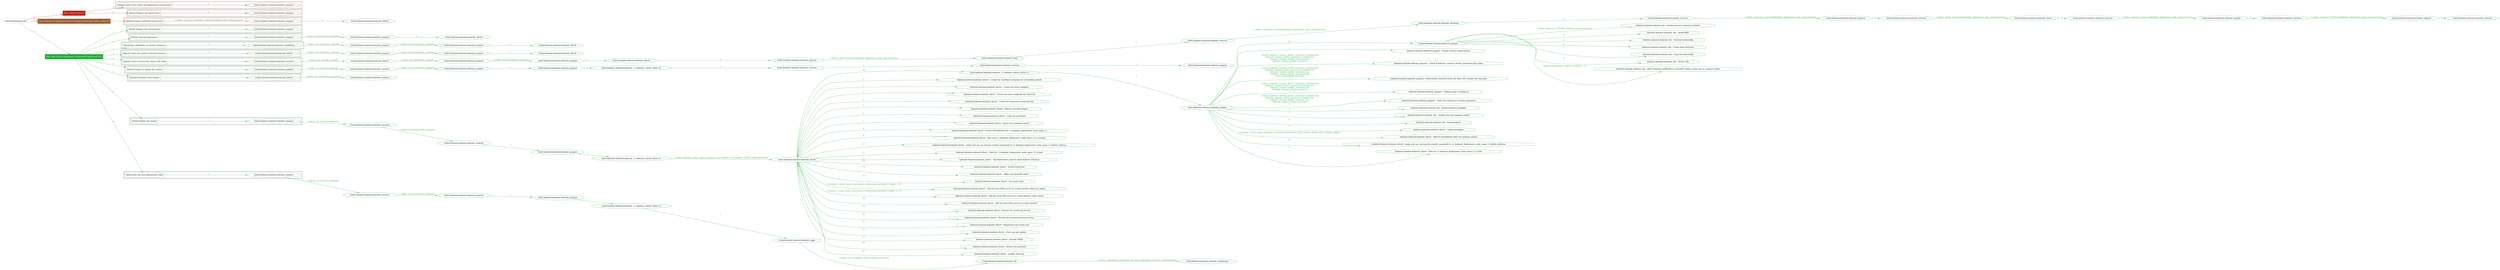 digraph {
	graph [concentrate=true ordering=in rankdir=LR ratio=fill]
	edge [esep=5 sep=10]
	"kubeinit/playbook.yml" [id=root_node style=dotted]
	play_fec32177 [label="Play: Initial setup (1)" color="#bf210d" fontcolor="#ffffff" id=play_fec32177 shape=box style=filled tooltip=localhost]
	"kubeinit/playbook.yml" -> play_fec32177 [label="1 " color="#bf210d" fontcolor="#bf210d" id=edge_d6b269b6 labeltooltip="1 " tooltip="1 "]
	subgraph "kubeinit.kubeinit.kubeinit_prepare" {
		role_dcf87081 [label="[role] kubeinit.kubeinit.kubeinit_prepare" color="#bf210d" id=role_dcf87081 tooltip="kubeinit.kubeinit.kubeinit_prepare"]
	}
	subgraph "kubeinit.kubeinit.kubeinit_prepare" {
		role_c071bcd5 [label="[role] kubeinit.kubeinit.kubeinit_prepare" color="#bf210d" id=role_c071bcd5 tooltip="kubeinit.kubeinit.kubeinit_prepare"]
	}
	subgraph "Play: Initial setup (1)" {
		play_fec32177 -> block_e82a4d57 [label=1 color="#bf210d" fontcolor="#bf210d" id=edge_3da50bbd labeltooltip=1 tooltip=1]
		subgraph cluster_block_e82a4d57 {
			block_e82a4d57 [label="[block] Gather facts about the deployment environment" color="#bf210d" id=block_e82a4d57 labeltooltip="Gather facts about the deployment environment" shape=box tooltip="Gather facts about the deployment environment"]
			block_e82a4d57 -> role_dcf87081 [label="1 " color="#bf210d" fontcolor="#bf210d" id=edge_268fb148 labeltooltip="1 " tooltip="1 "]
		}
		play_fec32177 -> block_7963c496 [label=2 color="#bf210d" fontcolor="#bf210d" id=edge_33f3e953 labeltooltip=2 tooltip=2]
		subgraph cluster_block_7963c496 {
			block_7963c496 [label="[block] Prepare the hypervisors" color="#bf210d" id=block_7963c496 labeltooltip="Prepare the hypervisors" shape=box tooltip="Prepare the hypervisors"]
			block_7963c496 -> role_c071bcd5 [label="1 " color="#bf210d" fontcolor="#bf210d" id=edge_5de07b47 labeltooltip="1 " tooltip="1 "]
		}
	}
	play_4710f7d0 [label="Play: Prepare all hypervisor hosts to deploy service and cluster nodes (0)" color="#9f5c2d" fontcolor="#ffffff" id=play_4710f7d0 shape=box style=filled tooltip="Play: Prepare all hypervisor hosts to deploy service and cluster nodes (0)"]
	"kubeinit/playbook.yml" -> play_4710f7d0 [label="2 " color="#9f5c2d" fontcolor="#9f5c2d" id=edge_5e4be39b labeltooltip="2 " tooltip="2 "]
	subgraph "kubeinit.kubeinit.kubeinit_libvirt" {
		role_0a5b0d7c [label="[role] kubeinit.kubeinit.kubeinit_libvirt" color="#9f5c2d" id=role_0a5b0d7c tooltip="kubeinit.kubeinit.kubeinit_libvirt"]
	}
	subgraph "kubeinit.kubeinit.kubeinit_prepare" {
		role_aeea1bc2 [label="[role] kubeinit.kubeinit.kubeinit_prepare" color="#9f5c2d" id=role_aeea1bc2 tooltip="kubeinit.kubeinit.kubeinit_prepare"]
		role_aeea1bc2 -> role_0a5b0d7c [label="1 " color="#9f5c2d" fontcolor="#9f5c2d" id=edge_a8dc175b labeltooltip="1 " tooltip="1 "]
	}
	subgraph "Play: Prepare all hypervisor hosts to deploy service and cluster nodes (0)" {
		play_4710f7d0 -> block_ff0dc8a8 [label=1 color="#9f5c2d" fontcolor="#9f5c2d" id=edge_28a73817 labeltooltip=1 tooltip=1]
		subgraph cluster_block_ff0dc8a8 {
			block_ff0dc8a8 [label="[block] Prepare individual hypervisors" color="#9f5c2d" id=block_ff0dc8a8 labeltooltip="Prepare individual hypervisors" shape=box tooltip="Prepare individual hypervisors"]
			block_ff0dc8a8 -> role_aeea1bc2 [label="1 [when: inventory_hostname in hostvars['kubeinit-facts'].hypervisors]" color="#9f5c2d" fontcolor="#9f5c2d" id=edge_795723b7 labeltooltip="1 [when: inventory_hostname in hostvars['kubeinit-facts'].hypervisors]" tooltip="1 [when: inventory_hostname in hostvars['kubeinit-facts'].hypervisors]"]
		}
	}
	play_09cd3113 [label="Play: Run cluster deployment on prepared hypervisors (1)" color="#1daf34" fontcolor="#ffffff" id=play_09cd3113 shape=box style=filled tooltip=localhost]
	"kubeinit/playbook.yml" -> play_09cd3113 [label="3 " color="#1daf34" fontcolor="#1daf34" id=edge_e39e0004 labeltooltip="3 " tooltip="3 "]
	subgraph "kubeinit.kubeinit.kubeinit_prepare" {
		role_430453f2 [label="[role] kubeinit.kubeinit.kubeinit_prepare" color="#1daf34" id=role_430453f2 tooltip="kubeinit.kubeinit.kubeinit_prepare"]
	}
	subgraph "kubeinit.kubeinit.kubeinit_libvirt" {
		role_7ad9b075 [label="[role] kubeinit.kubeinit.kubeinit_libvirt" color="#1daf34" id=role_7ad9b075 tooltip="kubeinit.kubeinit.kubeinit_libvirt"]
	}
	subgraph "kubeinit.kubeinit.kubeinit_prepare" {
		role_1f3fb31c [label="[role] kubeinit.kubeinit.kubeinit_prepare" color="#1daf34" id=role_1f3fb31c tooltip="kubeinit.kubeinit.kubeinit_prepare"]
		role_1f3fb31c -> role_7ad9b075 [label="1 " color="#1daf34" fontcolor="#1daf34" id=edge_7ddc59fa labeltooltip="1 " tooltip="1 "]
	}
	subgraph "kubeinit.kubeinit.kubeinit_prepare" {
		role_4258d55c [label="[role] kubeinit.kubeinit.kubeinit_prepare" color="#1daf34" id=role_4258d55c tooltip="kubeinit.kubeinit.kubeinit_prepare"]
		role_4258d55c -> role_1f3fb31c [label="1 [when: not environment_prepared]" color="#1daf34" fontcolor="#1daf34" id=edge_7d8f0173 labeltooltip="1 [when: not environment_prepared]" tooltip="1 [when: not environment_prepared]"]
	}
	subgraph "kubeinit.kubeinit.kubeinit_libvirt" {
		role_c963bfcb [label="[role] kubeinit.kubeinit.kubeinit_libvirt" color="#1daf34" id=role_c963bfcb tooltip="kubeinit.kubeinit.kubeinit_libvirt"]
	}
	subgraph "kubeinit.kubeinit.kubeinit_prepare" {
		role_84a18621 [label="[role] kubeinit.kubeinit.kubeinit_prepare" color="#1daf34" id=role_84a18621 tooltip="kubeinit.kubeinit.kubeinit_prepare"]
		role_84a18621 -> role_c963bfcb [label="1 " color="#1daf34" fontcolor="#1daf34" id=edge_b342fec0 labeltooltip="1 " tooltip="1 "]
	}
	subgraph "kubeinit.kubeinit.kubeinit_prepare" {
		role_93b110d0 [label="[role] kubeinit.kubeinit.kubeinit_prepare" color="#1daf34" id=role_93b110d0 tooltip="kubeinit.kubeinit.kubeinit_prepare"]
		role_93b110d0 -> role_84a18621 [label="1 [when: not environment_prepared]" color="#1daf34" fontcolor="#1daf34" id=edge_c6123ec0 labeltooltip="1 [when: not environment_prepared]" tooltip="1 [when: not environment_prepared]"]
	}
	subgraph "kubeinit.kubeinit.kubeinit_validations" {
		role_7d265787 [label="[role] kubeinit.kubeinit.kubeinit_validations" color="#1daf34" id=role_7d265787 tooltip="kubeinit.kubeinit.kubeinit_validations"]
		role_7d265787 -> role_93b110d0 [label="1 [when: not hypervisors_cleaned]" color="#1daf34" fontcolor="#1daf34" id=edge_f10da496 labeltooltip="1 [when: not hypervisors_cleaned]" tooltip="1 [when: not hypervisors_cleaned]"]
	}
	subgraph "kubeinit.kubeinit.kubeinit_libvirt" {
		role_5f5489fc [label="[role] kubeinit.kubeinit.kubeinit_libvirt" color="#1daf34" id=role_5f5489fc tooltip="kubeinit.kubeinit.kubeinit_libvirt"]
	}
	subgraph "kubeinit.kubeinit.kubeinit_prepare" {
		role_319d09a7 [label="[role] kubeinit.kubeinit.kubeinit_prepare" color="#1daf34" id=role_319d09a7 tooltip="kubeinit.kubeinit.kubeinit_prepare"]
		role_319d09a7 -> role_5f5489fc [label="1 " color="#1daf34" fontcolor="#1daf34" id=edge_d55caf83 labeltooltip="1 " tooltip="1 "]
	}
	subgraph "kubeinit.kubeinit.kubeinit_prepare" {
		role_ba7be343 [label="[role] kubeinit.kubeinit.kubeinit_prepare" color="#1daf34" id=role_ba7be343 tooltip="kubeinit.kubeinit.kubeinit_prepare"]
		role_ba7be343 -> role_319d09a7 [label="1 [when: not environment_prepared]" color="#1daf34" fontcolor="#1daf34" id=edge_9e9d03dc labeltooltip="1 [when: not environment_prepared]" tooltip="1 [when: not environment_prepared]"]
	}
	subgraph "kubeinit.kubeinit.kubeinit_libvirt" {
		role_458d054b [label="[role] kubeinit.kubeinit.kubeinit_libvirt" color="#1daf34" id=role_458d054b tooltip="kubeinit.kubeinit.kubeinit_libvirt"]
		role_458d054b -> role_ba7be343 [label="1 [when: not hypervisors_cleaned]" color="#1daf34" fontcolor="#1daf34" id=edge_b53e450a labeltooltip="1 [when: not hypervisors_cleaned]" tooltip="1 [when: not hypervisors_cleaned]"]
	}
	subgraph "kubeinit.kubeinit.kubeinit_services" {
		role_be2d2d05 [label="[role] kubeinit.kubeinit.kubeinit_services" color="#1daf34" id=role_be2d2d05 tooltip="kubeinit.kubeinit.kubeinit_services"]
	}
	subgraph "kubeinit.kubeinit.kubeinit_registry" {
		role_13321b05 [label="[role] kubeinit.kubeinit.kubeinit_registry" color="#1daf34" id=role_13321b05 tooltip="kubeinit.kubeinit.kubeinit_registry"]
		role_13321b05 -> role_be2d2d05 [label="1 " color="#1daf34" fontcolor="#1daf34" id=edge_cec911d0 labeltooltip="1 " tooltip="1 "]
	}
	subgraph "kubeinit.kubeinit.kubeinit_services" {
		role_911b03a7 [label="[role] kubeinit.kubeinit.kubeinit_services" color="#1daf34" id=role_911b03a7 tooltip="kubeinit.kubeinit.kubeinit_services"]
		role_911b03a7 -> role_13321b05 [label="1 [when: 'registry' in hostvars[kubeinit_deployment_node_name].services]" color="#1daf34" fontcolor="#1daf34" id=edge_8239f1b5 labeltooltip="1 [when: 'registry' in hostvars[kubeinit_deployment_node_name].services]" tooltip="1 [when: 'registry' in hostvars[kubeinit_deployment_node_name].services]"]
	}
	subgraph "kubeinit.kubeinit.kubeinit_apache" {
		role_4465110b [label="[role] kubeinit.kubeinit.kubeinit_apache" color="#1daf34" id=role_4465110b tooltip="kubeinit.kubeinit.kubeinit_apache"]
		role_4465110b -> role_911b03a7 [label="1 " color="#1daf34" fontcolor="#1daf34" id=edge_25f67b41 labeltooltip="1 " tooltip="1 "]
	}
	subgraph "kubeinit.kubeinit.kubeinit_services" {
		role_105e7337 [label="[role] kubeinit.kubeinit.kubeinit_services" color="#1daf34" id=role_105e7337 tooltip="kubeinit.kubeinit.kubeinit_services"]
		role_105e7337 -> role_4465110b [label="1 [when: 'apache' in hostvars[kubeinit_deployment_node_name].services]" color="#1daf34" fontcolor="#1daf34" id=edge_80d09c44 labeltooltip="1 [when: 'apache' in hostvars[kubeinit_deployment_node_name].services]" tooltip="1 [when: 'apache' in hostvars[kubeinit_deployment_node_name].services]"]
	}
	subgraph "kubeinit.kubeinit.kubeinit_nexus" {
		role_04ed427a [label="[role] kubeinit.kubeinit.kubeinit_nexus" color="#1daf34" id=role_04ed427a tooltip="kubeinit.kubeinit.kubeinit_nexus"]
		role_04ed427a -> role_105e7337 [label="1 " color="#1daf34" fontcolor="#1daf34" id=edge_eeed92a7 labeltooltip="1 " tooltip="1 "]
	}
	subgraph "kubeinit.kubeinit.kubeinit_services" {
		role_ea336a10 [label="[role] kubeinit.kubeinit.kubeinit_services" color="#1daf34" id=role_ea336a10 tooltip="kubeinit.kubeinit.kubeinit_services"]
		role_ea336a10 -> role_04ed427a [label="1 [when: 'nexus' in hostvars[kubeinit_deployment_node_name].services]" color="#1daf34" fontcolor="#1daf34" id=edge_cbfafd23 labeltooltip="1 [when: 'nexus' in hostvars[kubeinit_deployment_node_name].services]" tooltip="1 [when: 'nexus' in hostvars[kubeinit_deployment_node_name].services]"]
	}
	subgraph "kubeinit.kubeinit.kubeinit_haproxy" {
		role_ad26340e [label="[role] kubeinit.kubeinit.kubeinit_haproxy" color="#1daf34" id=role_ad26340e tooltip="kubeinit.kubeinit.kubeinit_haproxy"]
		role_ad26340e -> role_ea336a10 [label="1 " color="#1daf34" fontcolor="#1daf34" id=edge_3f935332 labeltooltip="1 " tooltip="1 "]
	}
	subgraph "kubeinit.kubeinit.kubeinit_services" {
		role_a660bbbe [label="[role] kubeinit.kubeinit.kubeinit_services" color="#1daf34" id=role_a660bbbe tooltip="kubeinit.kubeinit.kubeinit_services"]
		role_a660bbbe -> role_ad26340e [label="1 [when: 'haproxy' in hostvars[kubeinit_deployment_node_name].services]" color="#1daf34" fontcolor="#1daf34" id=edge_2b872282 labeltooltip="1 [when: 'haproxy' in hostvars[kubeinit_deployment_node_name].services]" tooltip="1 [when: 'haproxy' in hostvars[kubeinit_deployment_node_name].services]"]
	}
	subgraph "kubeinit.kubeinit.kubeinit_dnsmasq" {
		role_a42e6bdd [label="[role] kubeinit.kubeinit.kubeinit_dnsmasq" color="#1daf34" id=role_a42e6bdd tooltip="kubeinit.kubeinit.kubeinit_dnsmasq"]
		role_a42e6bdd -> role_a660bbbe [label="1 " color="#1daf34" fontcolor="#1daf34" id=edge_12251f78 labeltooltip="1 " tooltip="1 "]
	}
	subgraph "kubeinit.kubeinit.kubeinit_services" {
		role_53ab3712 [label="[role] kubeinit.kubeinit.kubeinit_services" color="#1daf34" id=role_53ab3712 tooltip="kubeinit.kubeinit.kubeinit_services"]
		role_53ab3712 -> role_a42e6bdd [label="1 [when: 'dnsmasq' in hostvars[kubeinit_deployment_node_name].services]" color="#1daf34" fontcolor="#1daf34" id=edge_b0003ec5 labeltooltip="1 [when: 'dnsmasq' in hostvars[kubeinit_deployment_node_name].services]" tooltip="1 [when: 'dnsmasq' in hostvars[kubeinit_deployment_node_name].services]"]
	}
	subgraph "kubeinit.kubeinit.kubeinit_bind" {
		role_ed506150 [label="[role] kubeinit.kubeinit.kubeinit_bind" color="#1daf34" id=role_ed506150 tooltip="kubeinit.kubeinit.kubeinit_bind"]
		role_ed506150 -> role_53ab3712 [label="1 " color="#1daf34" fontcolor="#1daf34" id=edge_f832d84d labeltooltip="1 " tooltip="1 "]
	}
	subgraph "kubeinit.kubeinit.kubeinit_prepare" {
		role_9df9025a [label="[role] kubeinit.kubeinit.kubeinit_prepare" color="#1daf34" id=role_9df9025a tooltip="kubeinit.kubeinit.kubeinit_prepare"]
		role_9df9025a -> role_ed506150 [label="1 [when: 'bind' in hostvars[kubeinit_deployment_node_name].services]" color="#1daf34" fontcolor="#1daf34" id=edge_d7f4b6da labeltooltip="1 [when: 'bind' in hostvars[kubeinit_deployment_node_name].services]" tooltip="1 [when: 'bind' in hostvars[kubeinit_deployment_node_name].services]"]
	}
	subgraph "kubeinit.kubeinit.kubeinit_libvirt" {
		role_32d94db8 [label="[role] kubeinit.kubeinit.kubeinit_libvirt" color="#1daf34" id=role_32d94db8 tooltip="kubeinit.kubeinit.kubeinit_libvirt"]
		role_32d94db8 -> role_9df9025a [label="1 " color="#1daf34" fontcolor="#1daf34" id=edge_6086d912 labeltooltip="1 " tooltip="1 "]
	}
	subgraph "kubeinit.kubeinit.kubeinit_prepare" {
		role_ba2bd5db [label="[role] kubeinit.kubeinit.kubeinit_prepare" color="#1daf34" id=role_ba2bd5db tooltip="kubeinit.kubeinit.kubeinit_prepare"]
		role_ba2bd5db -> role_32d94db8 [label="1 " color="#1daf34" fontcolor="#1daf34" id=edge_656ce51f labeltooltip="1 " tooltip="1 "]
	}
	subgraph "kubeinit.kubeinit.kubeinit_prepare" {
		role_5d3c70b4 [label="[role] kubeinit.kubeinit.kubeinit_prepare" color="#1daf34" id=role_5d3c70b4 tooltip="kubeinit.kubeinit.kubeinit_prepare"]
		role_5d3c70b4 -> role_ba2bd5db [label="1 [when: not environment_prepared]" color="#1daf34" fontcolor="#1daf34" id=edge_8239ca33 labeltooltip="1 [when: not environment_prepared]" tooltip="1 [when: not environment_prepared]"]
	}
	subgraph "kubeinit.kubeinit.kubeinit_libvirt" {
		role_b61cb067 [label="[role] kubeinit.kubeinit.kubeinit_libvirt" color="#1daf34" id=role_b61cb067 tooltip="kubeinit.kubeinit.kubeinit_libvirt"]
		role_b61cb067 -> role_5d3c70b4 [label="1 [when: not hypervisors_cleaned]" color="#1daf34" fontcolor="#1daf34" id=edge_cd4b537e labeltooltip="1 [when: not hypervisors_cleaned]" tooltip="1 [when: not hypervisors_cleaned]"]
	}
	subgraph "kubeinit.kubeinit.kubeinit_services" {
		role_91e220ce [label="[role] kubeinit.kubeinit.kubeinit_services" color="#1daf34" id=role_91e220ce tooltip="kubeinit.kubeinit.kubeinit_services"]
		role_91e220ce -> role_b61cb067 [label="1 [when: not network_created]" color="#1daf34" fontcolor="#1daf34" id=edge_9798fa57 labeltooltip="1 [when: not network_created]" tooltip="1 [when: not network_created]"]
	}
	subgraph "kubeinit.kubeinit.kubeinit_prepare" {
		role_e1bb7bef [label="[role] kubeinit.kubeinit.kubeinit_prepare" color="#1daf34" id=role_e1bb7bef tooltip="kubeinit.kubeinit.kubeinit_prepare"]
	}
	subgraph "kubeinit.kubeinit.kubeinit_services" {
		role_cf75b7ef [label="[role] kubeinit.kubeinit.kubeinit_services" color="#1daf34" id=role_cf75b7ef tooltip="kubeinit.kubeinit.kubeinit_services"]
		role_cf75b7ef -> role_e1bb7bef [label="1 " color="#1daf34" fontcolor="#1daf34" id=edge_4e495b5f labeltooltip="1 " tooltip="1 "]
	}
	subgraph "kubeinit.kubeinit.kubeinit_services" {
		role_585d9558 [label="[role] kubeinit.kubeinit.kubeinit_services" color="#1daf34" id=role_585d9558 tooltip="kubeinit.kubeinit.kubeinit_services"]
		role_585d9558 -> role_cf75b7ef [label="1 " color="#1daf34" fontcolor="#1daf34" id=edge_9113ef8a labeltooltip="1 " tooltip="1 "]
	}
	subgraph "kubeinit.kubeinit.kubeinit_{{ kubeinit_cluster_distro }}" {
		role_bab060fb [label="[role] kubeinit.kubeinit.kubeinit_{{ kubeinit_cluster_distro }}" color="#1daf34" id=role_bab060fb tooltip="kubeinit.kubeinit.kubeinit_{{ kubeinit_cluster_distro }}"]
		role_bab060fb -> role_585d9558 [label="1 " color="#1daf34" fontcolor="#1daf34" id=edge_7fe169b5 labeltooltip="1 " tooltip="1 "]
	}
	subgraph "kubeinit.kubeinit.kubeinit_prepare" {
		role_cd24999a [label="[role] kubeinit.kubeinit.kubeinit_prepare" color="#1daf34" id=role_cd24999a tooltip="kubeinit.kubeinit.kubeinit_prepare"]
		role_cd24999a -> role_bab060fb [label="1 " color="#1daf34" fontcolor="#1daf34" id=edge_02fb0318 labeltooltip="1 " tooltip="1 "]
	}
	subgraph "kubeinit.kubeinit.kubeinit_prepare" {
		role_da9379aa [label="[role] kubeinit.kubeinit.kubeinit_prepare" color="#1daf34" id=role_da9379aa tooltip="kubeinit.kubeinit.kubeinit_prepare"]
		role_da9379aa -> role_cd24999a [label="1 " color="#1daf34" fontcolor="#1daf34" id=edge_4d7d4ee9 labeltooltip="1 " tooltip="1 "]
	}
	subgraph "kubeinit.kubeinit.kubeinit_services" {
		role_c08cb212 [label="[role] kubeinit.kubeinit.kubeinit_services" color="#1daf34" id=role_c08cb212 tooltip="kubeinit.kubeinit.kubeinit_services"]
		role_c08cb212 -> role_da9379aa [label="1 [when: not environment_prepared]" color="#1daf34" fontcolor="#1daf34" id=edge_e185fe7e labeltooltip="1 [when: not environment_prepared]" tooltip="1 [when: not environment_prepared]"]
	}
	subgraph "kubeinit.kubeinit.kubeinit_prepare" {
		role_b932cdd5 [label="[role] kubeinit.kubeinit.kubeinit_prepare" color="#1daf34" id=role_b932cdd5 tooltip="kubeinit.kubeinit.kubeinit_prepare"]
		role_b932cdd5 -> role_c08cb212 [label="1 [when: not services_prepared]" color="#1daf34" fontcolor="#1daf34" id=edge_2cf9e9ac labeltooltip="1 [when: not services_prepared]" tooltip="1 [when: not services_prepared]"]
	}
	subgraph "kubeinit.kubeinit.kubeinit_prepare" {
		role_c8c6948d [label="[role] kubeinit.kubeinit.kubeinit_prepare" color="#1daf34" id=role_c8c6948d tooltip="kubeinit.kubeinit.kubeinit_prepare"]
	}
	subgraph "kubeinit.kubeinit.kubeinit_libvirt" {
		role_97118811 [label="[role] kubeinit.kubeinit.kubeinit_libvirt" color="#1daf34" id=role_97118811 tooltip="kubeinit.kubeinit.kubeinit_libvirt"]
		role_97118811 -> role_c8c6948d [label="1 [when: not environment_prepared]" color="#1daf34" fontcolor="#1daf34" id=edge_00306cd0 labeltooltip="1 [when: not environment_prepared]" tooltip="1 [when: not environment_prepared]"]
	}
	subgraph "kubeinit.kubeinit.kubeinit_prepare" {
		role_9ea2348c [label="[role] kubeinit.kubeinit.kubeinit_prepare" color="#1daf34" id=role_9ea2348c tooltip="kubeinit.kubeinit.kubeinit_prepare"]
		task_2f842d5e [label="kubeinit.kubeinit.kubeinit_rke : Enable insecure registry in Docker" color="#1daf34" id=task_2f842d5e shape=octagon tooltip="kubeinit.kubeinit.kubeinit_rke : Enable insecure registry in Docker"]
		role_9ea2348c -> task_2f842d5e [label="1 [when: 'registry' in kubeinit_cluster_hostvars.services]" color="#1daf34" fontcolor="#1daf34" id=edge_c59a4dd3 labeltooltip="1 [when: 'registry' in kubeinit_cluster_hostvars.services]" tooltip="1 [when: 'registry' in kubeinit_cluster_hostvars.services]"]
		task_76c70339 [label="kubeinit.kubeinit.kubeinit_rke : Install RKE" color="#1daf34" id=task_76c70339 shape=octagon tooltip="kubeinit.kubeinit.kubeinit_rke : Install RKE"]
		role_9ea2348c -> task_76c70339 [label="2 " color="#1daf34" fontcolor="#1daf34" id=edge_97b3c42c labeltooltip="2 " tooltip="2 "]
		task_e54f0e7d [label="kubeinit.kubeinit.kubeinit_rke : Autoload kubeconfig" color="#1daf34" id=task_e54f0e7d shape=octagon tooltip="kubeinit.kubeinit.kubeinit_rke : Autoload kubeconfig"]
		role_9ea2348c -> task_e54f0e7d [label="3 " color="#1daf34" fontcolor="#1daf34" id=edge_d8c9db61 labeltooltip="3 " tooltip="3 "]
		task_197aaf29 [label="kubeinit.kubeinit.kubeinit_rke : Create kube directory" color="#1daf34" id=task_197aaf29 shape=octagon tooltip="kubeinit.kubeinit.kubeinit_rke : Create kube directory"]
		role_9ea2348c -> task_197aaf29 [label="4 " color="#1daf34" fontcolor="#1daf34" id=edge_ab53c11e labeltooltip="4 " tooltip="4 "]
		task_ce1045ba [label="kubeinit.kubeinit.kubeinit_rke : Copy the kubeconfig" color="#1daf34" id=task_ce1045ba shape=octagon tooltip="kubeinit.kubeinit.kubeinit_rke : Copy the kubeconfig"]
		role_9ea2348c -> task_ce1045ba [label="5 " color="#1daf34" fontcolor="#1daf34" id=edge_089c276d labeltooltip="5 " tooltip="5 "]
		task_4266d5cc [label="kubeinit.kubeinit.kubeinit_rke : Touch a file" color="#1daf34" id=task_4266d5cc shape=octagon tooltip="kubeinit.kubeinit.kubeinit_rke : Touch a file"]
		role_9ea2348c -> task_4266d5cc [label="6 " color="#1daf34" fontcolor="#1daf34" id=edge_d930b5be labeltooltip="6 " tooltip="6 "]
		task_edf7c710 [label="kubeinit.kubeinit.kubeinit_rke : Allow schedule workloads in controller nodes if there are no compute nodes" color="#1daf34" id=task_edf7c710 shape=octagon tooltip="kubeinit.kubeinit.kubeinit_rke : Allow schedule workloads in controller nodes if there are no compute nodes"]
		role_9ea2348c -> task_edf7c710 [label="7 [when: not kubeinit_compute_count|int > 0]" color="#1daf34" fontcolor="#1daf34" id=edge_ab770ba3 labeltooltip="7 [when: not kubeinit_compute_count|int > 0]" tooltip="7 [when: not kubeinit_compute_count|int > 0]"]
	}
	subgraph "kubeinit.kubeinit.kubeinit_prepare" {
		role_f24e2ee2 [label="[role] kubeinit.kubeinit.kubeinit_prepare" color="#1daf34" id=role_f24e2ee2 tooltip="kubeinit.kubeinit.kubeinit_prepare"]
		task_70ca1be8 [label="kubeinit.kubeinit.kubeinit_prepare : Install common requirements" color="#1daf34" id=task_70ca1be8 shape=octagon tooltip="kubeinit.kubeinit.kubeinit_prepare : Install common requirements"]
		role_f24e2ee2 -> task_70ca1be8 [label="1 " color="#1daf34" fontcolor="#1daf34" id=edge_f84fa6fa labeltooltip="1 " tooltip="1 "]
		task_4808fc2a [label="kubeinit.kubeinit.kubeinit_prepare : Check if kubeinit_common_docker_password path exists" color="#1daf34" id=task_4808fc2a shape=octagon tooltip="kubeinit.kubeinit.kubeinit_prepare : Check if kubeinit_common_docker_password path exists"]
		role_f24e2ee2 -> task_4808fc2a [label="2 [when: kubeinit_common_docker_username is defined and
kubeinit_common_docker_password is defined and
kubeinit_common_docker_username and
kubeinit_common_docker_password
]" color="#1daf34" fontcolor="#1daf34" id=edge_a6aaa9e4 labeltooltip="2 [when: kubeinit_common_docker_username is defined and
kubeinit_common_docker_password is defined and
kubeinit_common_docker_username and
kubeinit_common_docker_password
]" tooltip="2 [when: kubeinit_common_docker_username is defined and
kubeinit_common_docker_password is defined and
kubeinit_common_docker_username and
kubeinit_common_docker_password
]"]
		task_70c0a59e [label="kubeinit.kubeinit.kubeinit_prepare : Read docker password from file when the variable has the path" color="#1daf34" id=task_70c0a59e shape=octagon tooltip="kubeinit.kubeinit.kubeinit_prepare : Read docker password from file when the variable has the path"]
		role_f24e2ee2 -> task_70c0a59e [label="3 [when: kubeinit_common_docker_username is defined and
kubeinit_common_docker_password is defined and
kubeinit_common_docker_username and
kubeinit_common_docker_password and
_result_passwordfile.stat.exists
]" color="#1daf34" fontcolor="#1daf34" id=edge_f26d8245 labeltooltip="3 [when: kubeinit_common_docker_username is defined and
kubeinit_common_docker_password is defined and
kubeinit_common_docker_username and
kubeinit_common_docker_password and
_result_passwordfile.stat.exists
]" tooltip="3 [when: kubeinit_common_docker_username is defined and
kubeinit_common_docker_password is defined and
kubeinit_common_docker_username and
kubeinit_common_docker_password and
_result_passwordfile.stat.exists
]"]
		task_fd40fca4 [label="kubeinit.kubeinit.kubeinit_prepare : Podman login to docker.io" color="#1daf34" id=task_fd40fca4 shape=octagon tooltip="kubeinit.kubeinit.kubeinit_prepare : Podman login to docker.io"]
		role_f24e2ee2 -> task_fd40fca4 [label="4 [when: kubeinit_common_docker_username is defined and
kubeinit_common_docker_password is defined and
kubeinit_common_docker_username and
kubeinit_common_docker_password
]" color="#1daf34" fontcolor="#1daf34" id=edge_a3429999 labeltooltip="4 [when: kubeinit_common_docker_username is defined and
kubeinit_common_docker_password is defined and
kubeinit_common_docker_username and
kubeinit_common_docker_password
]" tooltip="4 [when: kubeinit_common_docker_username is defined and
kubeinit_common_docker_password is defined and
kubeinit_common_docker_username and
kubeinit_common_docker_password
]"]
		task_4e18812d [label="kubeinit.kubeinit.kubeinit_prepare : Clear any reference to docker password" color="#1daf34" id=task_4e18812d shape=octagon tooltip="kubeinit.kubeinit.kubeinit_prepare : Clear any reference to docker password"]
		role_f24e2ee2 -> task_4e18812d [label="5 [when: kubeinit_common_docker_username is defined and
kubeinit_common_docker_password is defined and
kubeinit_common_docker_username and
kubeinit_common_docker_password
]" color="#1daf34" fontcolor="#1daf34" id=edge_3a786b55 labeltooltip="5 [when: kubeinit_common_docker_username is defined and
kubeinit_common_docker_password is defined and
kubeinit_common_docker_username and
kubeinit_common_docker_password
]" tooltip="5 [when: kubeinit_common_docker_username is defined and
kubeinit_common_docker_password is defined and
kubeinit_common_docker_username and
kubeinit_common_docker_password
]"]
		task_29fec97f [label="kubeinit.kubeinit.kubeinit_rke : Install docker.io packages" color="#1daf34" id=task_29fec97f shape=octagon tooltip="kubeinit.kubeinit.kubeinit_rke : Install docker.io packages"]
		role_f24e2ee2 -> task_29fec97f [label="6 " color="#1daf34" fontcolor="#1daf34" id=edge_f0cfa64c labeltooltip="6 " tooltip="6 "]
		task_161c580a [label="kubeinit.kubeinit.kubeinit_rke : Enable and start podman.socket" color="#1daf34" id=task_161c580a shape=octagon tooltip="kubeinit.kubeinit.kubeinit_rke : Enable and start podman.socket"]
		role_f24e2ee2 -> task_161c580a [label="7 " color="#1daf34" fontcolor="#1daf34" id=edge_2002678c labeltooltip="7 " tooltip="7 "]
		task_ff5620d3 [label="kubeinit.kubeinit.kubeinit_rke : Install kubectl" color="#1daf34" id=task_ff5620d3 shape=octagon tooltip="kubeinit.kubeinit.kubeinit_rke : Install kubectl"]
		role_f24e2ee2 -> task_ff5620d3 [label="8 " color="#1daf34" fontcolor="#1daf34" id=edge_c891f26f labeltooltip="8 " tooltip="8 "]
		task_02d64563 [label="kubeinit.kubeinit.kubeinit_libvirt : Update packages" color="#1daf34" id=task_02d64563 shape=octagon tooltip="kubeinit.kubeinit.kubeinit_libvirt : Update packages"]
		role_f24e2ee2 -> task_02d64563 [label="9 " color="#1daf34" fontcolor="#1daf34" id=edge_42d4cb97 labeltooltip="9 " tooltip="9 "]
		task_3e54944c [label="kubeinit.kubeinit.kubeinit_libvirt : Reboot immediately after the package update" color="#1daf34" id=task_3e54944c shape=octagon tooltip="kubeinit.kubeinit.kubeinit_libvirt : Reboot immediately after the package update"]
		role_f24e2ee2 -> task_3e54944c [label="10 [when: _result_update_packages is changed and kubeinit_libvirt_reboot_guests_after_package_update]" color="#1daf34" fontcolor="#1daf34" id=edge_b9853f51 labeltooltip="10 [when: _result_update_packages is changed and kubeinit_libvirt_reboot_guests_after_package_update]" tooltip="10 [when: _result_update_packages is changed and kubeinit_libvirt_reboot_guests_after_package_update]"]
		task_62e7101b [label="kubeinit.kubeinit.kubeinit_libvirt : make sure we can execute remote commands in {{ kubeinit_deployment_node_name }} before continue" color="#1daf34" id=task_62e7101b shape=octagon tooltip="kubeinit.kubeinit.kubeinit_libvirt : make sure we can execute remote commands in {{ kubeinit_deployment_node_name }} before continue"]
		role_f24e2ee2 -> task_62e7101b [label="11 " color="#1daf34" fontcolor="#1daf34" id=edge_99bb6b39 labeltooltip="11 " tooltip="11 "]
		task_63c5c0b2 [label="kubeinit.kubeinit.kubeinit_libvirt : Wait for {{ kubeinit_deployment_node_name }} to boot" color="#1daf34" id=task_63c5c0b2 shape=octagon tooltip="kubeinit.kubeinit.kubeinit_libvirt : Wait for {{ kubeinit_deployment_node_name }} to boot"]
		role_f24e2ee2 -> task_63c5c0b2 [label="12 " color="#1daf34" fontcolor="#1daf34" id=edge_c8cdfcb7 labeltooltip="12 " tooltip="12 "]
		role_f24e2ee2 -> role_9ea2348c [label="13 " color="#1daf34" fontcolor="#1daf34" id=edge_908fdf55 labeltooltip="13 " tooltip="13 "]
	}
	subgraph "kubeinit.kubeinit.kubeinit_{{ kubeinit_cluster_distro }}" {
		role_96183c40 [label="[role] kubeinit.kubeinit.kubeinit_{{ kubeinit_cluster_distro }}" color="#1daf34" id=role_96183c40 tooltip="kubeinit.kubeinit.kubeinit_{{ kubeinit_cluster_distro }}"]
		role_96183c40 -> role_f24e2ee2 [label="1 " color="#1daf34" fontcolor="#1daf34" id=edge_03d5d385 labeltooltip="1 " tooltip="1 "]
	}
	subgraph "kubeinit.kubeinit.kubeinit_libvirt" {
		role_f8ea0778 [label="[role] kubeinit.kubeinit.kubeinit_libvirt" color="#1daf34" id=role_f8ea0778 tooltip="kubeinit.kubeinit.kubeinit_libvirt"]
		task_f49da931 [label="kubeinit.kubeinit.kubeinit_libvirt : Create the interfaces template for networking details" color="#1daf34" id=task_f49da931 shape=octagon tooltip="kubeinit.kubeinit.kubeinit_libvirt : Create the interfaces template for networking details"]
		role_f8ea0778 -> task_f49da931 [label="1 " color="#1daf34" fontcolor="#1daf34" id=edge_500d3fa3 labeltooltip="1 " tooltip="1 "]
		task_18927c6d [label="kubeinit.kubeinit.kubeinit_libvirt : Create the hosts template" color="#1daf34" id=task_18927c6d shape=octagon tooltip="kubeinit.kubeinit.kubeinit_libvirt : Create the hosts template"]
		role_f8ea0778 -> task_18927c6d [label="2 " color="#1daf34" fontcolor="#1daf34" id=edge_c99ccfc1 labeltooltip="2 " tooltip="2 "]
		task_44a7e6ec [label="kubeinit.kubeinit.kubeinit_libvirt : Create the main config file for cloud-init" color="#1daf34" id=task_44a7e6ec shape=octagon tooltip="kubeinit.kubeinit.kubeinit_libvirt : Create the main config file for cloud-init"]
		role_f8ea0778 -> task_44a7e6ec [label="3 " color="#1daf34" fontcolor="#1daf34" id=edge_dbc12f2f labeltooltip="3 " tooltip="3 "]
		task_ca682948 [label="kubeinit.kubeinit.kubeinit_libvirt : Create the datasource cloud-init file" color="#1daf34" id=task_ca682948 shape=octagon tooltip="kubeinit.kubeinit.kubeinit_libvirt : Create the datasource cloud-init file"]
		role_f8ea0778 -> task_ca682948 [label="4 " color="#1daf34" fontcolor="#1daf34" id=edge_4f37e631 labeltooltip="4 " tooltip="4 "]
		task_bf73daf9 [label="kubeinit.kubeinit.kubeinit_libvirt : Remove old disk images" color="#1daf34" id=task_bf73daf9 shape=octagon tooltip="kubeinit.kubeinit.kubeinit_libvirt : Remove old disk images"]
		role_f8ea0778 -> task_bf73daf9 [label="5 " color="#1daf34" fontcolor="#1daf34" id=edge_4a9ddacd labeltooltip="5 " tooltip="5 "]
		task_bcbf3981 [label="kubeinit.kubeinit.kubeinit_libvirt : Grow the partitions" color="#1daf34" id=task_bcbf3981 shape=octagon tooltip="kubeinit.kubeinit.kubeinit_libvirt : Grow the partitions"]
		role_f8ea0778 -> task_bcbf3981 [label="6 " color="#1daf34" fontcolor="#1daf34" id=edge_552b398d labeltooltip="6 " tooltip="6 "]
		task_1d697d87 [label="kubeinit.kubeinit.kubeinit_libvirt : Inject virt-customize assets" color="#1daf34" id=task_1d697d87 shape=octagon tooltip="kubeinit.kubeinit.kubeinit_libvirt : Inject virt-customize assets"]
		role_f8ea0778 -> task_1d697d87 [label="7 " color="#1daf34" fontcolor="#1daf34" id=edge_ed1bf964 labeltooltip="7 " tooltip="7 "]
		task_c5a52261 [label="kubeinit.kubeinit.kubeinit_libvirt : Create VM definition for {{ kubeinit_deployment_node_name }}" color="#1daf34" id=task_c5a52261 shape=octagon tooltip="kubeinit.kubeinit.kubeinit_libvirt : Create VM definition for {{ kubeinit_deployment_node_name }}"]
		role_f8ea0778 -> task_c5a52261 [label="8 " color="#1daf34" fontcolor="#1daf34" id=edge_8dc591ff labeltooltip="8 " tooltip="8 "]
		task_2c1ed091 [label="kubeinit.kubeinit.kubeinit_libvirt : Wait until {{ kubeinit_deployment_node_name }} is running" color="#1daf34" id=task_2c1ed091 shape=octagon tooltip="kubeinit.kubeinit.kubeinit_libvirt : Wait until {{ kubeinit_deployment_node_name }} is running"]
		role_f8ea0778 -> task_2c1ed091 [label="9 " color="#1daf34" fontcolor="#1daf34" id=edge_d8f09d5e labeltooltip="9 " tooltip="9 "]
		task_13827aa8 [label="kubeinit.kubeinit.kubeinit_libvirt : make sure we can execute remote commands in {{ kubeinit_deployment_node_name }} before continue" color="#1daf34" id=task_13827aa8 shape=octagon tooltip="kubeinit.kubeinit.kubeinit_libvirt : make sure we can execute remote commands in {{ kubeinit_deployment_node_name }} before continue"]
		role_f8ea0778 -> task_13827aa8 [label="10 " color="#1daf34" fontcolor="#1daf34" id=edge_38940ba7 labeltooltip="10 " tooltip="10 "]
		task_14d78b1c [label="kubeinit.kubeinit.kubeinit_libvirt : Wait for {{ kubeinit_deployment_node_name }} to boot" color="#1daf34" id=task_14d78b1c shape=octagon tooltip="kubeinit.kubeinit.kubeinit_libvirt : Wait for {{ kubeinit_deployment_node_name }} to boot"]
		role_f8ea0778 -> task_14d78b1c [label="11 " color="#1daf34" fontcolor="#1daf34" id=edge_a175984d labeltooltip="11 " tooltip="11 "]
		task_dff55d12 [label="kubeinit.kubeinit.kubeinit_libvirt : Add kubernetes repo for latest kubectl (Ubuntu)" color="#1daf34" id=task_dff55d12 shape=octagon tooltip="kubeinit.kubeinit.kubeinit_libvirt : Add kubernetes repo for latest kubectl (Ubuntu)"]
		role_f8ea0778 -> task_dff55d12 [label="12 " color="#1daf34" fontcolor="#1daf34" id=edge_bacf9423 labeltooltip="12 " tooltip="12 "]
		task_6bceb0d8 [label="kubeinit.kubeinit.kubeinit_libvirt : Install resolvconf" color="#1daf34" id=task_6bceb0d8 shape=octagon tooltip="kubeinit.kubeinit.kubeinit_libvirt : Install resolvconf"]
		role_f8ea0778 -> task_6bceb0d8 [label="13 " color="#1daf34" fontcolor="#1daf34" id=edge_67072ef0 labeltooltip="13 " tooltip="13 "]
		task_f3564061 [label="kubeinit.kubeinit.kubeinit_libvirt : Make sure base file exists" color="#1daf34" id=task_f3564061 shape=octagon tooltip="kubeinit.kubeinit.kubeinit_libvirt : Make sure base file exists"]
		role_f8ea0778 -> task_f3564061 [label="14 " color="#1daf34" fontcolor="#1daf34" id=edge_6d112db8 labeltooltip="14 " tooltip="14 "]
		task_0bbe5a59 [label="kubeinit.kubeinit.kubeinit_libvirt : Get resolv lines" color="#1daf34" id=task_0bbe5a59 shape=octagon tooltip="kubeinit.kubeinit.kubeinit_libvirt : Get resolv lines"]
		role_f8ea0778 -> task_0bbe5a59 [label="15 " color="#1daf34" fontcolor="#1daf34" id=edge_78e48f85 labeltooltip="15 " tooltip="15 "]
		task_26bef9b0 [label="kubeinit.kubeinit.kubeinit_libvirt : Add the local DNS server as a local resolver when not empty" color="#1daf34" id=task_26bef9b0 shape=octagon tooltip="kubeinit.kubeinit.kubeinit_libvirt : Add the local DNS server as a local resolver when not empty"]
		role_f8ea0778 -> task_26bef9b0 [label="16 [when: (_result_resolv_conf.content | b64decode).splitlines() | length > 0]" color="#1daf34" fontcolor="#1daf34" id=edge_ff9332ce labeltooltip="16 [when: (_result_resolv_conf.content | b64decode).splitlines() | length > 0]" tooltip="16 [when: (_result_resolv_conf.content | b64decode).splitlines() | length > 0]"]
		task_1d7acced [label="kubeinit.kubeinit.kubeinit_libvirt : Add the local DNS server as a local resolver when empty" color="#1daf34" id=task_1d7acced shape=octagon tooltip="kubeinit.kubeinit.kubeinit_libvirt : Add the local DNS server as a local resolver when empty"]
		role_f8ea0778 -> task_1d7acced [label="17 [when: (_result_resolv_conf.content | b64decode).splitlines() | length == 0]" color="#1daf34" fontcolor="#1daf34" id=edge_9076ecec labeltooltip="17 [when: (_result_resolv_conf.content | b64decode).splitlines() | length == 0]" tooltip="17 [when: (_result_resolv_conf.content | b64decode).splitlines() | length == 0]"]
		task_8e1331dd [label="kubeinit.kubeinit.kubeinit_libvirt : Add the local DNS server as a local resolver" color="#1daf34" id=task_8e1331dd shape=octagon tooltip="kubeinit.kubeinit.kubeinit_libvirt : Add the local DNS server as a local resolver"]
		role_f8ea0778 -> task_8e1331dd [label="18 " color="#1daf34" fontcolor="#1daf34" id=edge_2d08739e labeltooltip="18 " tooltip="18 "]
		task_89f6e923 [label="kubeinit.kubeinit.kubeinit_libvirt : Restart the resolvconf service" color="#1daf34" id=task_89f6e923 shape=octagon tooltip="kubeinit.kubeinit.kubeinit_libvirt : Restart the resolvconf service"]
		role_f8ea0778 -> task_89f6e923 [label="19 " color="#1daf34" fontcolor="#1daf34" id=edge_580b75ba labeltooltip="19 " tooltip="19 "]
		task_5cf1b95f [label="kubeinit.kubeinit.kubeinit_libvirt : Restart the systemd-resolved service" color="#1daf34" id=task_5cf1b95f shape=octagon tooltip="kubeinit.kubeinit.kubeinit_libvirt : Restart the systemd-resolved service"]
		role_f8ea0778 -> task_5cf1b95f [label="20 " color="#1daf34" fontcolor="#1daf34" id=edge_07a5f6ce labeltooltip="20 " tooltip="20 "]
		task_1e66040a [label="kubeinit.kubeinit.kubeinit_libvirt : Regenerate the resolv.conf" color="#1daf34" id=task_1e66040a shape=octagon tooltip="kubeinit.kubeinit.kubeinit_libvirt : Regenerate the resolv.conf"]
		role_f8ea0778 -> task_1e66040a [label="21 " color="#1daf34" fontcolor="#1daf34" id=edge_4eeb54c3 labeltooltip="21 " tooltip="21 "]
		task_0af8ea71 [label="kubeinit.kubeinit.kubeinit_libvirt : Force apt-get update" color="#1daf34" id=task_0af8ea71 shape=octagon tooltip="kubeinit.kubeinit.kubeinit_libvirt : Force apt-get update"]
		role_f8ea0778 -> task_0af8ea71 [label="22 " color="#1daf34" fontcolor="#1daf34" id=edge_9f10be4e labeltooltip="22 " tooltip="22 "]
		task_368820d7 [label="kubeinit.kubeinit.kubeinit_libvirt : Disable SWAP" color="#1daf34" id=task_368820d7 shape=octagon tooltip="kubeinit.kubeinit.kubeinit_libvirt : Disable SWAP"]
		role_f8ea0778 -> task_368820d7 [label="23 " color="#1daf34" fontcolor="#1daf34" id=edge_8a943a64 labeltooltip="23 " tooltip="23 "]
		task_f3e07647 [label="kubeinit.kubeinit.kubeinit_libvirt : Resize root partition" color="#1daf34" id=task_f3e07647 shape=octagon tooltip="kubeinit.kubeinit.kubeinit_libvirt : Resize root partition"]
		role_f8ea0778 -> task_f3e07647 [label="24 " color="#1daf34" fontcolor="#1daf34" id=edge_a4d01495 labeltooltip="24 " tooltip="24 "]
		task_c35388a1 [label="kubeinit.kubeinit.kubeinit_libvirt : Enable cloud init" color="#1daf34" id=task_c35388a1 shape=octagon tooltip="kubeinit.kubeinit.kubeinit_libvirt : Enable cloud init"]
		role_f8ea0778 -> task_c35388a1 [label="25 " color="#1daf34" fontcolor="#1daf34" id=edge_33096d04 labeltooltip="25 " tooltip="25 "]
		role_f8ea0778 -> role_96183c40 [label="26 " color="#1daf34" fontcolor="#1daf34" id=edge_e424f0ea labeltooltip="26 " tooltip="26 "]
	}
	subgraph "kubeinit.kubeinit.kubeinit_{{ kubeinit_cluster_distro }}" {
		role_9d8f75a1 [label="[role] kubeinit.kubeinit.kubeinit_{{ kubeinit_cluster_distro }}" color="#1daf34" id=role_9d8f75a1 tooltip="kubeinit.kubeinit.kubeinit_{{ kubeinit_cluster_distro }}"]
		role_9d8f75a1 -> role_f8ea0778 [label="1 [when: kubeinit_cluster_nodes_deployed is not defined or not kubeinit_cluster_nodes_deployed]" color="#1daf34" fontcolor="#1daf34" id=edge_8dca2295 labeltooltip="1 [when: kubeinit_cluster_nodes_deployed is not defined or not kubeinit_cluster_nodes_deployed]" tooltip="1 [when: kubeinit_cluster_nodes_deployed is not defined or not kubeinit_cluster_nodes_deployed]"]
	}
	subgraph "kubeinit.kubeinit.kubeinit_prepare" {
		role_e3a032c7 [label="[role] kubeinit.kubeinit.kubeinit_prepare" color="#1daf34" id=role_e3a032c7 tooltip="kubeinit.kubeinit.kubeinit_prepare"]
		role_e3a032c7 -> role_9d8f75a1 [label="1 " color="#1daf34" fontcolor="#1daf34" id=edge_6a3e3654 labeltooltip="1 " tooltip="1 "]
	}
	subgraph "kubeinit.kubeinit.kubeinit_prepare" {
		role_f65644ec [label="[role] kubeinit.kubeinit.kubeinit_prepare" color="#1daf34" id=role_f65644ec tooltip="kubeinit.kubeinit.kubeinit_prepare"]
		role_f65644ec -> role_e3a032c7 [label="1 " color="#1daf34" fontcolor="#1daf34" id=edge_231052f0 labeltooltip="1 " tooltip="1 "]
	}
	subgraph "kubeinit.kubeinit.kubeinit_services" {
		role_d3c9cc2c [label="[role] kubeinit.kubeinit.kubeinit_services" color="#1daf34" id=role_d3c9cc2c tooltip="kubeinit.kubeinit.kubeinit_services"]
		role_d3c9cc2c -> role_f65644ec [label="1 [when: not environment_prepared]" color="#1daf34" fontcolor="#1daf34" id=edge_d991dcfa labeltooltip="1 [when: not environment_prepared]" tooltip="1 [when: not environment_prepared]"]
	}
	subgraph "kubeinit.kubeinit.kubeinit_prepare" {
		role_5461ced5 [label="[role] kubeinit.kubeinit.kubeinit_prepare" color="#1daf34" id=role_5461ced5 tooltip="kubeinit.kubeinit.kubeinit_prepare"]
		role_5461ced5 -> role_d3c9cc2c [label="1 [when: not services_prepared]" color="#1daf34" fontcolor="#1daf34" id=edge_338117e0 labeltooltip="1 [when: not services_prepared]" tooltip="1 [when: not services_prepared]"]
	}
	subgraph "kubeinit.kubeinit.kubeinit_submariner" {
		role_8f46f4c0 [label="[role] kubeinit.kubeinit.kubeinit_submariner" color="#1daf34" id=role_8f46f4c0 tooltip="kubeinit.kubeinit.kubeinit_submariner"]
	}
	subgraph "kubeinit.kubeinit.kubeinit_nfs" {
		role_ca4fd53c [label="[role] kubeinit.kubeinit.kubeinit_nfs" color="#1daf34" id=role_ca4fd53c tooltip="kubeinit.kubeinit.kubeinit_nfs"]
		role_ca4fd53c -> role_8f46f4c0 [label="1 [when: 'submariner' in kubeinit_fact_post_deployment_services | default(False)]" color="#1daf34" fontcolor="#1daf34" id=edge_db427189 labeltooltip="1 [when: 'submariner' in kubeinit_fact_post_deployment_services | default(False)]" tooltip="1 [when: 'submariner' in kubeinit_fact_post_deployment_services | default(False)]"]
	}
	subgraph "kubeinit.kubeinit.kubeinit_apps" {
		role_b7cc2609 [label="[role] kubeinit.kubeinit.kubeinit_apps" color="#1daf34" id=role_b7cc2609 tooltip="kubeinit.kubeinit.kubeinit_apps"]
		role_b7cc2609 -> role_ca4fd53c [label="1 [when: 'nfs' in kubeinit_cluster_hostvars.services]" color="#1daf34" fontcolor="#1daf34" id=edge_4b196073 labeltooltip="1 [when: 'nfs' in kubeinit_cluster_hostvars.services]" tooltip="1 [when: 'nfs' in kubeinit_cluster_hostvars.services]"]
	}
	subgraph "kubeinit.kubeinit.kubeinit_{{ kubeinit_cluster_distro }}" {
		role_08c958d0 [label="[role] kubeinit.kubeinit.kubeinit_{{ kubeinit_cluster_distro }}" color="#1daf34" id=role_08c958d0 tooltip="kubeinit.kubeinit.kubeinit_{{ kubeinit_cluster_distro }}"]
		role_08c958d0 -> role_b7cc2609 [label="1 " color="#1daf34" fontcolor="#1daf34" id=edge_6ceef720 labeltooltip="1 " tooltip="1 "]
	}
	subgraph "kubeinit.kubeinit.kubeinit_prepare" {
		role_123d66c5 [label="[role] kubeinit.kubeinit.kubeinit_prepare" color="#1daf34" id=role_123d66c5 tooltip="kubeinit.kubeinit.kubeinit_prepare"]
		role_123d66c5 -> role_08c958d0 [label="1 " color="#1daf34" fontcolor="#1daf34" id=edge_c7db0b48 labeltooltip="1 " tooltip="1 "]
	}
	subgraph "kubeinit.kubeinit.kubeinit_prepare" {
		role_d585a1e5 [label="[role] kubeinit.kubeinit.kubeinit_prepare" color="#1daf34" id=role_d585a1e5 tooltip="kubeinit.kubeinit.kubeinit_prepare"]
		role_d585a1e5 -> role_123d66c5 [label="1 " color="#1daf34" fontcolor="#1daf34" id=edge_504ae881 labeltooltip="1 " tooltip="1 "]
	}
	subgraph "kubeinit.kubeinit.kubeinit_services" {
		role_66e6c2a4 [label="[role] kubeinit.kubeinit.kubeinit_services" color="#1daf34" id=role_66e6c2a4 tooltip="kubeinit.kubeinit.kubeinit_services"]
		role_66e6c2a4 -> role_d585a1e5 [label="1 [when: not environment_prepared]" color="#1daf34" fontcolor="#1daf34" id=edge_60717600 labeltooltip="1 [when: not environment_prepared]" tooltip="1 [when: not environment_prepared]"]
	}
	subgraph "kubeinit.kubeinit.kubeinit_prepare" {
		role_2cba4e08 [label="[role] kubeinit.kubeinit.kubeinit_prepare" color="#1daf34" id=role_2cba4e08 tooltip="kubeinit.kubeinit.kubeinit_prepare"]
		role_2cba4e08 -> role_66e6c2a4 [label="1 [when: not services_prepared]" color="#1daf34" fontcolor="#1daf34" id=edge_233453f0 labeltooltip="1 [when: not services_prepared]" tooltip="1 [when: not services_prepared]"]
	}
	subgraph "Play: Run cluster deployment on prepared hypervisors (1)" {
		play_09cd3113 -> block_80051c8f [label=1 color="#1daf34" fontcolor="#1daf34" id=edge_b288a7cb labeltooltip=1 tooltip=1]
		subgraph cluster_block_80051c8f {
			block_80051c8f [label="[block] Prepare the environment" color="#1daf34" id=block_80051c8f labeltooltip="Prepare the environment" shape=box tooltip="Prepare the environment"]
			block_80051c8f -> role_430453f2 [label="1 " color="#1daf34" fontcolor="#1daf34" id=edge_05b2eb1a labeltooltip="1 " tooltip="1 "]
		}
		play_09cd3113 -> block_0c1f2aeb [label=2 color="#1daf34" fontcolor="#1daf34" id=edge_c61f1f3d labeltooltip=2 tooltip=2]
		subgraph cluster_block_0c1f2aeb {
			block_0c1f2aeb [label="[block] Cleanup hypervisors" color="#1daf34" id=block_0c1f2aeb labeltooltip="Cleanup hypervisors" shape=box tooltip="Cleanup hypervisors"]
			block_0c1f2aeb -> role_4258d55c [label="1 " color="#1daf34" fontcolor="#1daf34" id=edge_cc56583e labeltooltip="1 " tooltip="1 "]
		}
		play_09cd3113 -> block_9833f8b4 [label=3 color="#1daf34" fontcolor="#1daf34" id=edge_de9c9313 labeltooltip=3 tooltip=3]
		subgraph cluster_block_9833f8b4 {
			block_9833f8b4 [label="[block] Run validations on cluster resources" color="#1daf34" id=block_9833f8b4 labeltooltip="Run validations on cluster resources" shape=box tooltip="Run validations on cluster resources"]
			block_9833f8b4 -> role_7d265787 [label="1 " color="#1daf34" fontcolor="#1daf34" id=edge_1f7bfaee labeltooltip="1 " tooltip="1 "]
		}
		play_09cd3113 -> block_5ce56e53 [label=4 color="#1daf34" fontcolor="#1daf34" id=edge_02237fc3 labeltooltip=4 tooltip=4]
		subgraph cluster_block_5ce56e53 {
			block_5ce56e53 [label="[block] Create the cluster network resources" color="#1daf34" id=block_5ce56e53 labeltooltip="Create the cluster network resources" shape=box tooltip="Create the cluster network resources"]
			block_5ce56e53 -> role_458d054b [label="1 " color="#1daf34" fontcolor="#1daf34" id=edge_98e68b98 labeltooltip="1 " tooltip="1 "]
		}
		play_09cd3113 -> block_7a1eded3 [label=5 color="#1daf34" fontcolor="#1daf34" id=edge_ef3a635c labeltooltip=5 tooltip=5]
		subgraph cluster_block_7a1eded3 {
			block_7a1eded3 [label="[block] Create services the cluster will need" color="#1daf34" id=block_7a1eded3 labeltooltip="Create services the cluster will need" shape=box tooltip="Create services the cluster will need"]
			block_7a1eded3 -> role_91e220ce [label="1 " color="#1daf34" fontcolor="#1daf34" id=edge_c61ea663 labeltooltip="1 " tooltip="1 "]
		}
		play_09cd3113 -> block_104966a7 [label=6 color="#1daf34" fontcolor="#1daf34" id=edge_12b9cbf4 labeltooltip=6 tooltip=6]
		subgraph cluster_block_104966a7 {
			block_104966a7 [label="[block] Prepare to deploy the cluster" color="#1daf34" id=block_104966a7 labeltooltip="Prepare to deploy the cluster" shape=box tooltip="Prepare to deploy the cluster"]
			block_104966a7 -> role_b932cdd5 [label="1 " color="#1daf34" fontcolor="#1daf34" id=edge_70c457c2 labeltooltip="1 " tooltip="1 "]
		}
		play_09cd3113 -> block_d275b371 [label=7 color="#1daf34" fontcolor="#1daf34" id=edge_decabb3d labeltooltip=7 tooltip=7]
		subgraph cluster_block_d275b371 {
			block_d275b371 [label="[block] Download cloud images" color="#1daf34" id=block_d275b371 labeltooltip="Download cloud images" shape=box tooltip="Download cloud images"]
			block_d275b371 -> role_97118811 [label="1 " color="#1daf34" fontcolor="#1daf34" id=edge_a193c5fd labeltooltip="1 " tooltip="1 "]
		}
		play_09cd3113 -> block_83119822 [label=8 color="#1daf34" fontcolor="#1daf34" id=edge_6bb7bce1 labeltooltip=8 tooltip=8]
		subgraph cluster_block_83119822 {
			block_83119822 [label="[block] Deploy the cluster" color="#1daf34" id=block_83119822 labeltooltip="Deploy the cluster" shape=box tooltip="Deploy the cluster"]
			block_83119822 -> role_5461ced5 [label="1 " color="#1daf34" fontcolor="#1daf34" id=edge_f532dc58 labeltooltip="1 " tooltip="1 "]
		}
		play_09cd3113 -> block_f1618e24 [label=9 color="#1daf34" fontcolor="#1daf34" id=edge_8d728f85 labeltooltip=9 tooltip=9]
		subgraph cluster_block_f1618e24 {
			block_f1618e24 [label="[block] Run any post-deployment tasks" color="#1daf34" id=block_f1618e24 labeltooltip="Run any post-deployment tasks" shape=box tooltip="Run any post-deployment tasks"]
			block_f1618e24 -> role_2cba4e08 [label="1 " color="#1daf34" fontcolor="#1daf34" id=edge_d16e5eb2 labeltooltip="1 " tooltip="1 "]
		}
	}
}
